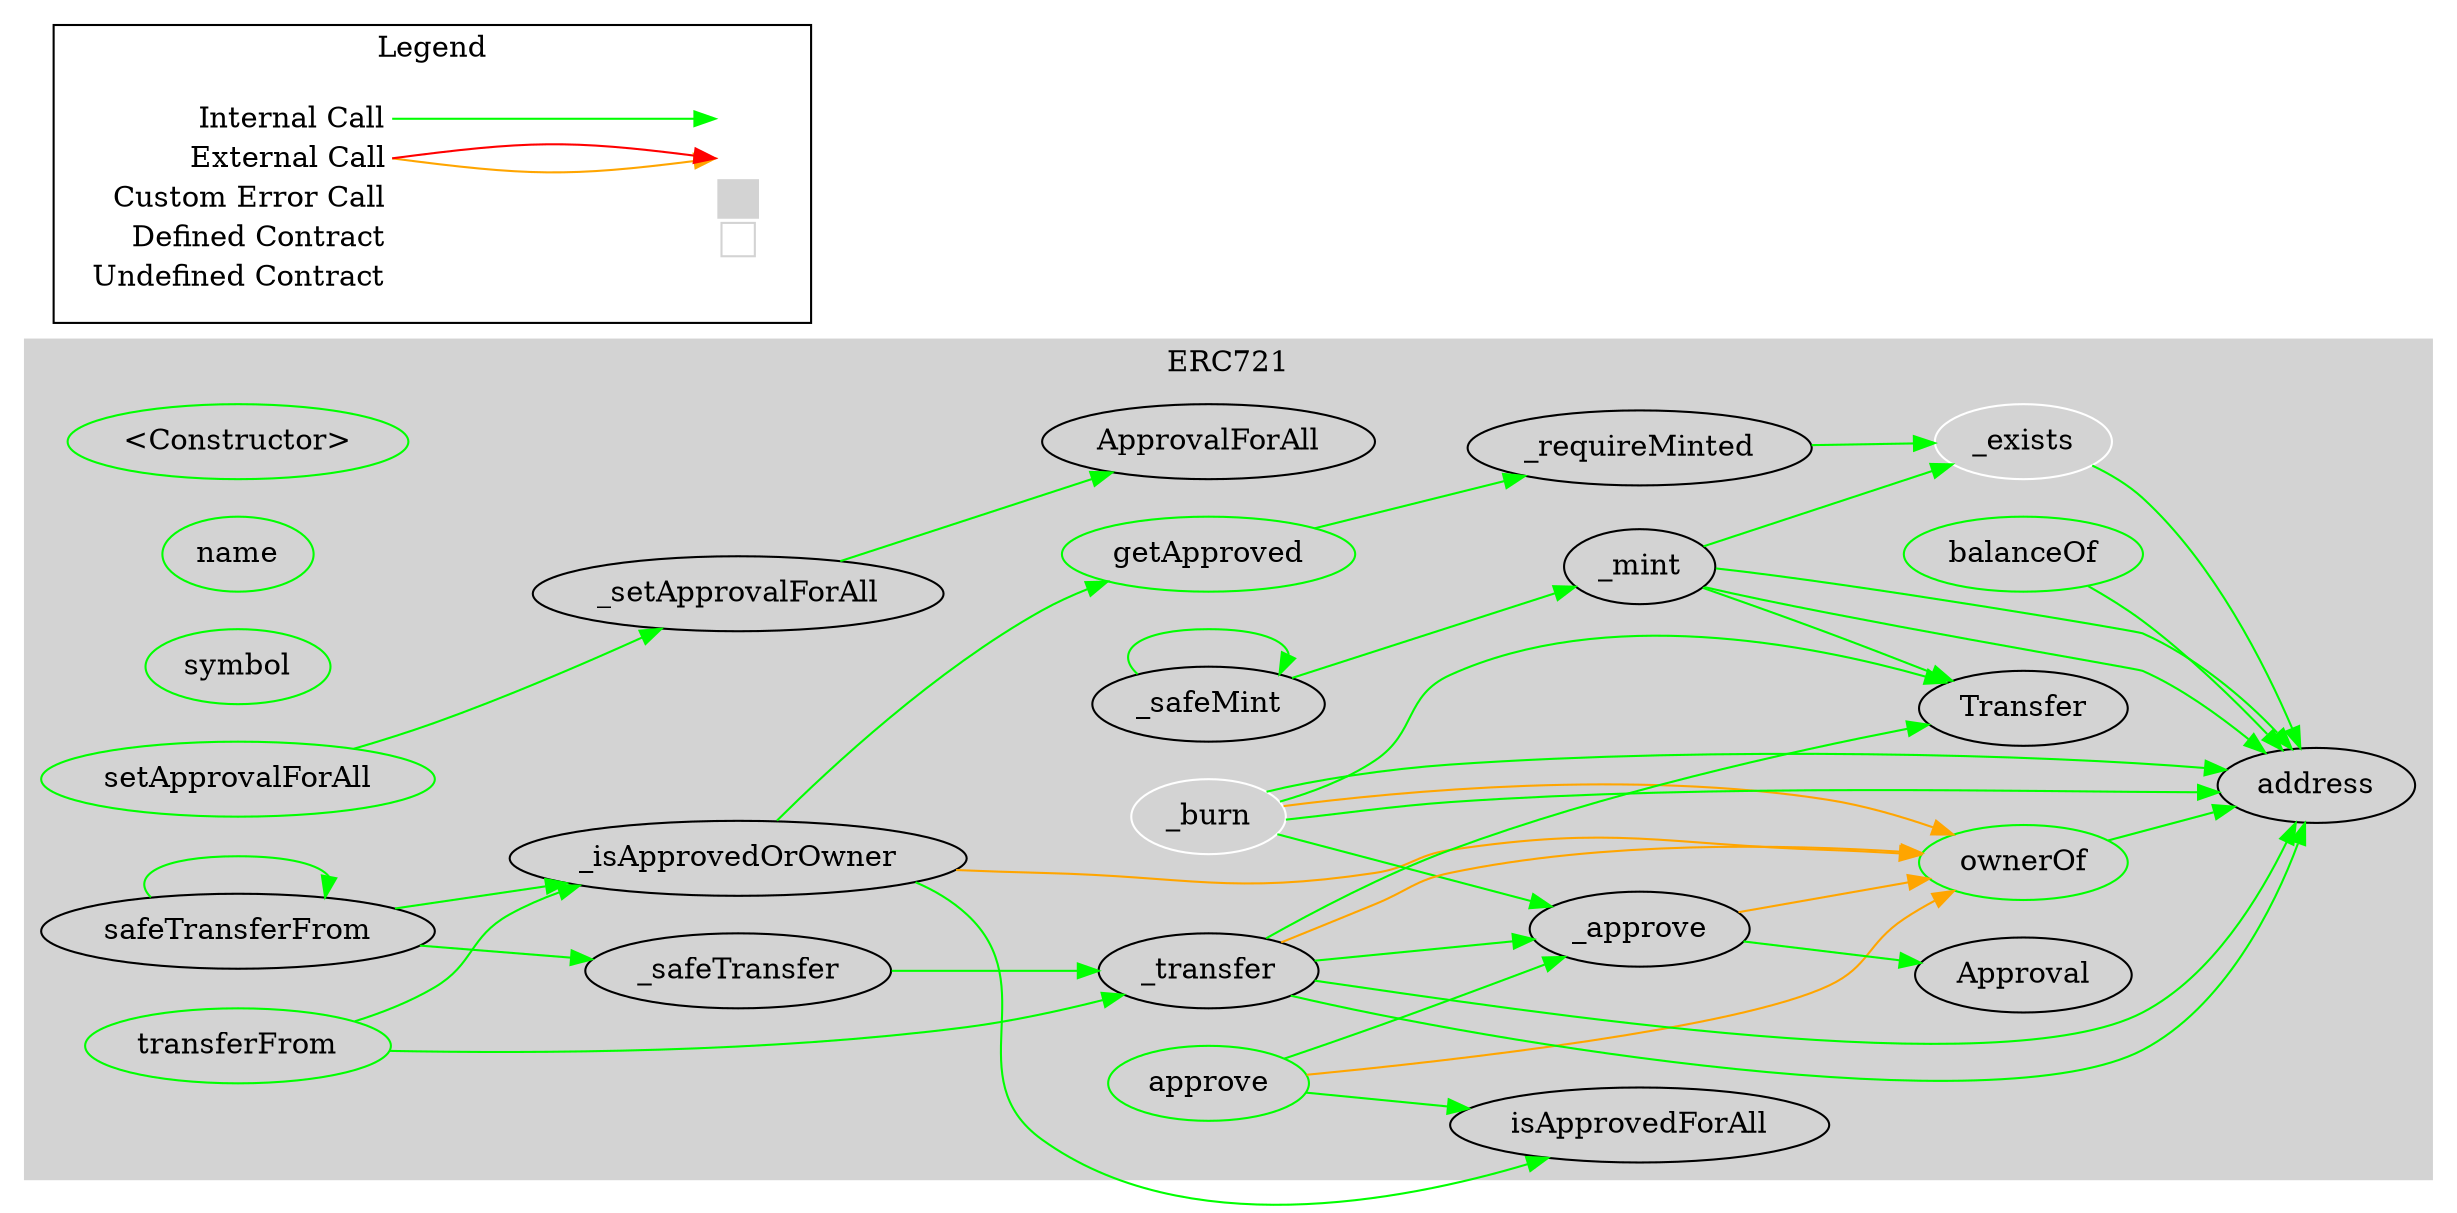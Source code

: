 digraph G {
  graph [ ratio = "auto", page = "100", compound =true ];
subgraph "clusterERC721" {
  graph [ label = "ERC721", color = "lightgray", style = "filled", bgcolor = "lightgray" ];
  "ERC721.<Constructor>" [ label = "<Constructor>", color = "green" ];
  "ERC721.balanceOf" [ label = "balanceOf", color = "green" ];
  "ERC721.ownerOf" [ label = "ownerOf", color = "green" ];
  "ERC721.name" [ label = "name", color = "green" ];
  "ERC721.symbol" [ label = "symbol", color = "green" ];
  "ERC721.approve" [ label = "approve", color = "green" ];
  "ERC721.getApproved" [ label = "getApproved", color = "green" ];
  "ERC721.setApprovalForAll" [ label = "setApprovalForAll", color = "green" ];
  "ERC721.isApprovedForAll" [ label = "isApprovedForAll" ];
  "ERC721.transferFrom" [ label = "transferFrom", color = "green" ];
  "ERC721.safeTransferFrom" [ label = "safeTransferFrom" ];
  "ERC721._safeTransfer" [ label = "_safeTransfer" ];
  "ERC721._exists" [ label = "_exists", color = "white" ];
  "ERC721._isApprovedOrOwner" [ label = "_isApprovedOrOwner" ];
  "ERC721._safeMint" [ label = "_safeMint" ];
  "ERC721._mint" [ label = "_mint" ];
  "ERC721._burn" [ label = "_burn", color = "white" ];
  "ERC721._transfer" [ label = "_transfer" ];
  "ERC721._approve" [ label = "_approve" ];
  "ERC721._setApprovalForAll" [ label = "_setApprovalForAll" ];
  "ERC721._requireMinted" [ label = "_requireMinted" ];
  "ERC721.address" [ label = "address" ];
  "ERC721.Transfer" [ label = "Transfer" ];
  "ERC721.Approval" [ label = "Approval" ];
  "ERC721.ApprovalForAll" [ label = "ApprovalForAll" ];
}

  "ERC721.balanceOf";
  "ERC721.address";
  "ERC721.ownerOf";
  "ERC721.approve";
  "ERC721.isApprovedForAll";
  "ERC721._approve";
  "ERC721.getApproved";
  "ERC721._requireMinted";
  "ERC721.setApprovalForAll";
  "ERC721._setApprovalForAll";
  "ERC721.transferFrom";
  "ERC721._isApprovedOrOwner";
  "ERC721._transfer";
  "ERC721.safeTransferFrom";
  "ERC721._safeTransfer";
  "ERC721._exists";
  "ERC721._safeMint";
  "ERC721._mint";
  "ERC721.Transfer";
  "ERC721._burn";
  "ERC721.Approval";
  "ERC721.ApprovalForAll";
  "ERC721.balanceOf" -> "ERC721.address" [ color = "green" ];
  "ERC721.ownerOf" -> "ERC721.address" [ color = "green" ];
  "ERC721.approve" -> "ERC721.ownerOf" [ color = "orange" ];
  "ERC721.approve" -> "ERC721.isApprovedForAll" [ color = "green" ];
  "ERC721.approve" -> "ERC721._approve" [ color = "green" ];
  "ERC721.getApproved" -> "ERC721._requireMinted" [ color = "green" ];
  "ERC721.setApprovalForAll" -> "ERC721._setApprovalForAll" [ color = "green" ];
  "ERC721.transferFrom" -> "ERC721._isApprovedOrOwner" [ color = "green" ];
  "ERC721.transferFrom" -> "ERC721._transfer" [ color = "green" ];
  "ERC721.safeTransferFrom" -> "ERC721.safeTransferFrom" [ color = "green" ];
  "ERC721.safeTransferFrom" -> "ERC721._isApprovedOrOwner" [ color = "green" ];
  "ERC721.safeTransferFrom" -> "ERC721._safeTransfer" [ color = "green" ];
  "ERC721._safeTransfer" -> "ERC721._transfer" [ color = "green" ];
  "ERC721._exists" -> "ERC721.address" [ color = "green" ];
  "ERC721._isApprovedOrOwner" -> "ERC721.ownerOf" [ color = "orange" ];
  "ERC721._isApprovedOrOwner" -> "ERC721.isApprovedForAll" [ color = "green" ];
  "ERC721._isApprovedOrOwner" -> "ERC721.getApproved" [ color = "green" ];
  "ERC721._safeMint" -> "ERC721._safeMint" [ color = "green" ];
  "ERC721._safeMint" -> "ERC721._mint" [ color = "green" ];
  "ERC721._mint" -> "ERC721.address" [ color = "green" ];
  "ERC721._mint" -> "ERC721._exists" [ color = "green" ];
  "ERC721._mint" -> "ERC721.Transfer" [ color = "green" ];
  "ERC721._mint" -> "ERC721.address" [ color = "green" ];
  "ERC721._burn" -> "ERC721.ownerOf" [ color = "orange" ];
  "ERC721._burn" -> "ERC721._approve" [ color = "green" ];
  "ERC721._burn" -> "ERC721.address" [ color = "green" ];
  "ERC721._burn" -> "ERC721.Transfer" [ color = "green" ];
  "ERC721._burn" -> "ERC721.address" [ color = "green" ];
  "ERC721._transfer" -> "ERC721.ownerOf" [ color = "orange" ];
  "ERC721._transfer" -> "ERC721.address" [ color = "green" ];
  "ERC721._transfer" -> "ERC721._approve" [ color = "green" ];
  "ERC721._transfer" -> "ERC721.address" [ color = "green" ];
  "ERC721._transfer" -> "ERC721.Transfer" [ color = "green" ];
  "ERC721._approve" -> "ERC721.Approval" [ color = "green" ];
  "ERC721._approve" -> "ERC721.ownerOf" [ color = "orange" ];
  "ERC721._setApprovalForAll" -> "ERC721.ApprovalForAll" [ color = "green" ];
  "ERC721._requireMinted" -> "ERC721._exists" [ color = "green" ];


rankdir=LR
node [shape=plaintext]
subgraph cluster_01 { 
label = "Legend";
key [label=<<table border="0" cellpadding="2" cellspacing="0" cellborder="0">
  <tr><td align="right" port="i1">Internal Call</td></tr>
  <tr><td align="right" port="i2">External Call</td></tr>
  <tr><td align="right" port="i2">Custom Error Call</td></tr>
  <tr><td align="right" port="i3">Defined Contract</td></tr>
  <tr><td align="right" port="i4">Undefined Contract</td></tr>
  </table>>]
key2 [label=<<table border="0" cellpadding="2" cellspacing="0" cellborder="0">
  <tr><td port="i1">&nbsp;&nbsp;&nbsp;</td></tr>
  <tr><td port="i2">&nbsp;&nbsp;&nbsp;</td></tr>
  <tr><td port="i3" bgcolor="lightgray">&nbsp;&nbsp;&nbsp;</td></tr>
  <tr><td port="i4">
    <table border="1" cellborder="0" cellspacing="0" cellpadding="7" color="lightgray">
      <tr>
       <td></td>
      </tr>
     </table>
  </td></tr>
  </table>>]
key:i1:e -> key2:i1:w [color="green"]
key:i2:e -> key2:i2:w [color="orange"]
key:i2:e -> key2:i2:w [color="red"]
}
}

